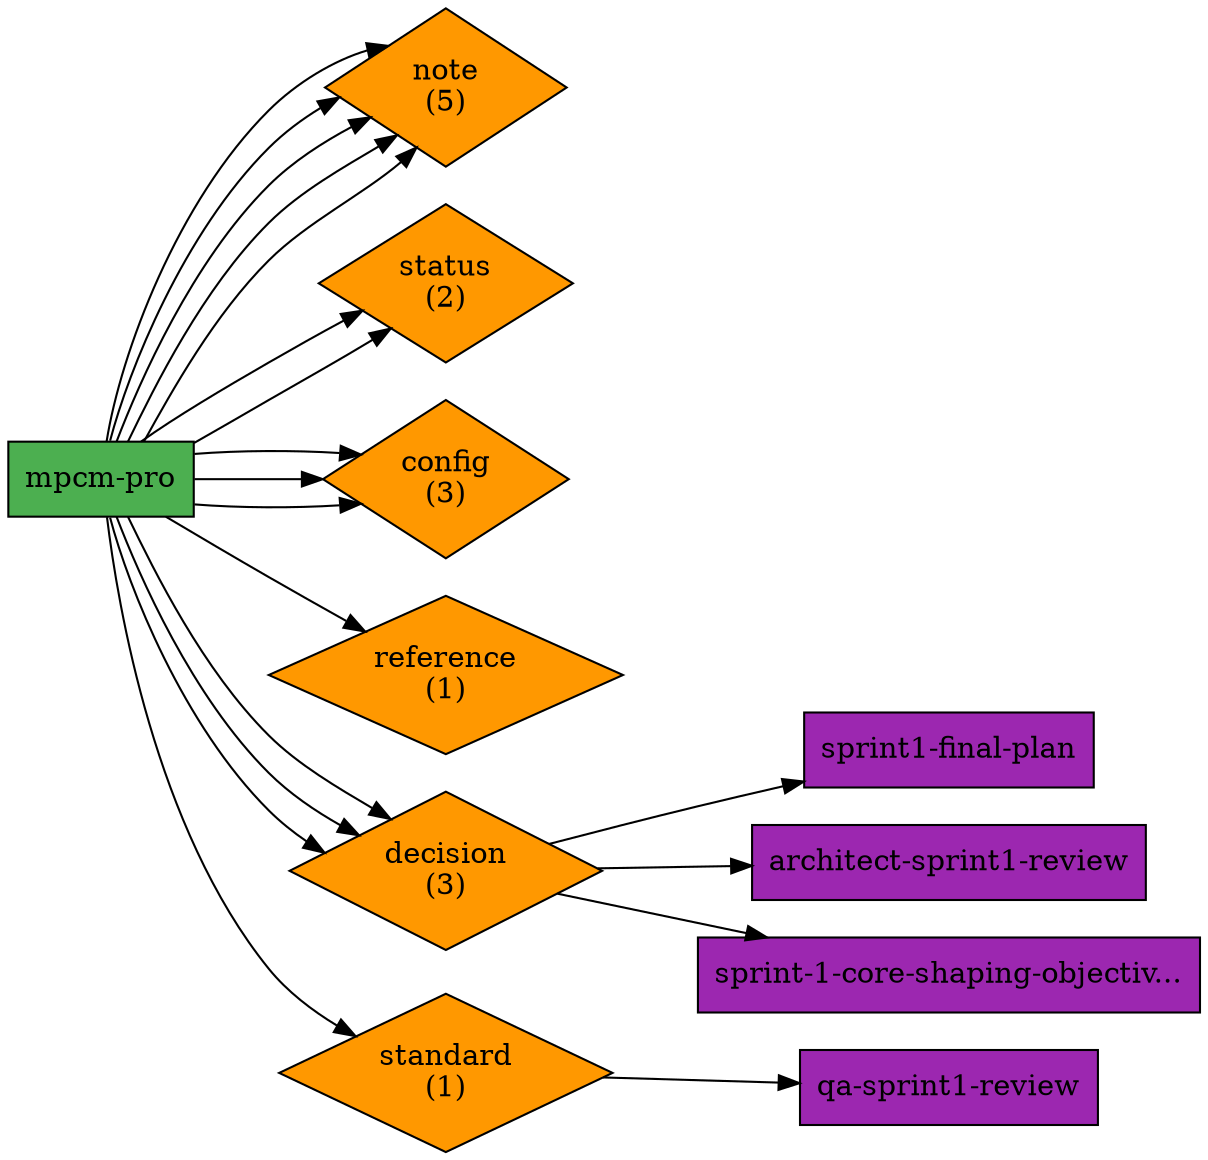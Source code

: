 digraph "mpcm-pro" {
  rankdir=LR;
  node [shape=box, style=rounded];
  graph [fontsize=10];

  // Node definitions
  "project_3" [label="mpcm-pro", fillcolor="#4CAF50", style=filled, shape=box];
  "type_note" [label="note\n(5)", fillcolor="#FF9800", style=filled, shape=diamond, width=1.6094379124341003];
  "type_status" [label="status\n(2)", fillcolor="#FF9800", style=filled, shape=diamond, width=1];
  "type_config" [label="config\n(3)", fillcolor="#FF9800", style=filled, shape=diamond, width=1.0986122886681096];
  "type_reference" [label="reference\n(1)", fillcolor="#FF9800", style=filled, shape=diamond, width=1];
  "type_decision" [label="decision\n(3)", fillcolor="#FF9800", style=filled, shape=diamond, width=1.0986122886681096];
  "type_standard" [label="standard\n(1)", fillcolor="#FF9800", style=filled, shape=diamond, width=1];
  "context_14" [label="sprint1-final-plan", fillcolor="#9C27B0", style=filled, shape=box];
  "context_12" [label="qa-sprint1-review", fillcolor="#9C27B0", style=filled, shape=box];
  "context_10" [label="architect-sprint1-review", fillcolor="#9C27B0", style=filled, shape=box];
  "context_9" [label="sprint-1-core-shaping-objectiv...", fillcolor="#9C27B0", style=filled, shape=box];

  // Edge definitions
  "project_3" -> "type_note" [];
  "project_3" -> "type_note" [];
  "project_3" -> "type_note" [];
  "project_3" -> "type_note" [];
  "project_3" -> "type_note" [];
  "project_3" -> "type_status" [];
  "project_3" -> "type_status" [];
  "project_3" -> "type_config" [];
  "project_3" -> "type_config" [];
  "project_3" -> "type_config" [];
  "project_3" -> "type_reference" [];
  "project_3" -> "type_decision" [];
  "project_3" -> "type_decision" [];
  "project_3" -> "type_decision" [];
  "project_3" -> "type_standard" [];
  "type_decision" -> "context_14" [];
  "type_standard" -> "context_12" [];
  "type_decision" -> "context_10" [];
  "type_decision" -> "context_9" [];
}